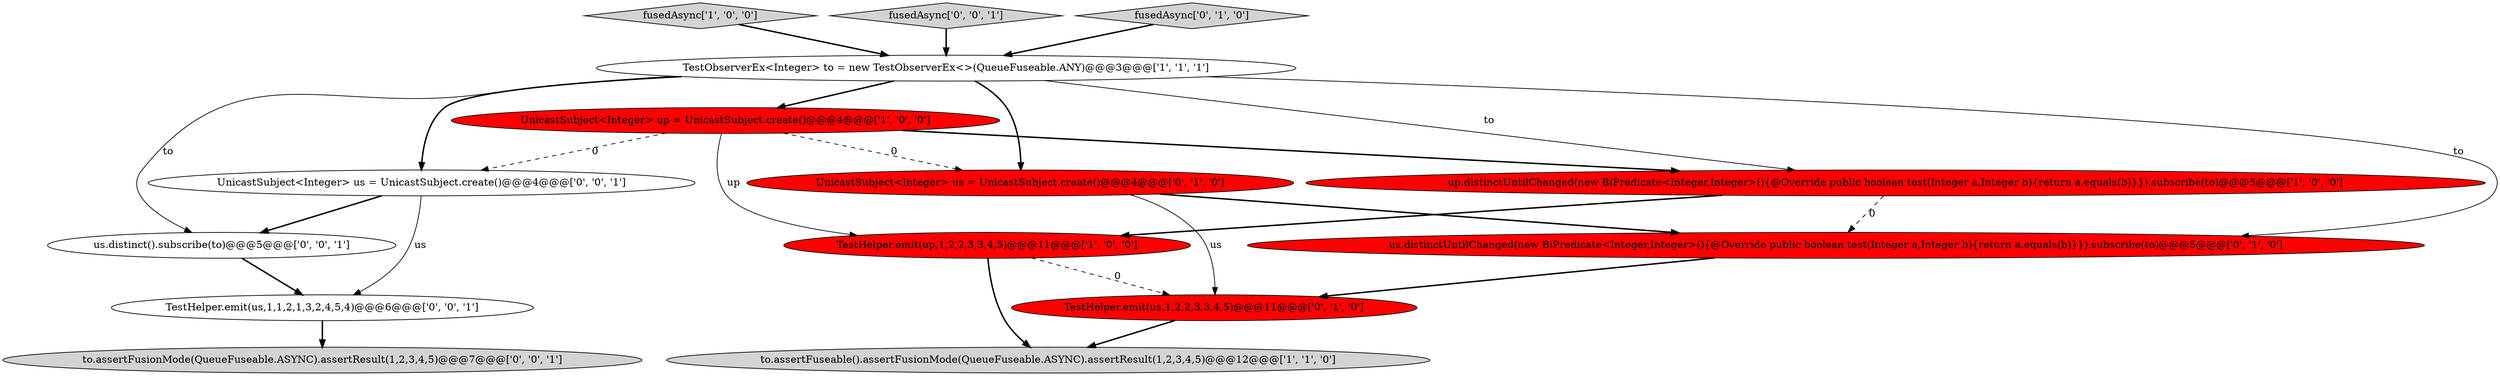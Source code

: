 digraph {
14 [style = filled, label = "UnicastSubject<Integer> us = UnicastSubject.create()@@@4@@@['0', '0', '1']", fillcolor = white, shape = ellipse image = "AAA0AAABBB3BBB"];
2 [style = filled, label = "TestHelper.emit(up,1,2,2,3,3,4,5)@@@11@@@['1', '0', '0']", fillcolor = red, shape = ellipse image = "AAA1AAABBB1BBB"];
0 [style = filled, label = "to.assertFuseable().assertFusionMode(QueueFuseable.ASYNC).assertResult(1,2,3,4,5)@@@12@@@['1', '1', '0']", fillcolor = lightgray, shape = ellipse image = "AAA0AAABBB1BBB"];
13 [style = filled, label = "to.assertFusionMode(QueueFuseable.ASYNC).assertResult(1,2,3,4,5)@@@7@@@['0', '0', '1']", fillcolor = lightgray, shape = ellipse image = "AAA0AAABBB3BBB"];
11 [style = filled, label = "us.distinct().subscribe(to)@@@5@@@['0', '0', '1']", fillcolor = white, shape = ellipse image = "AAA0AAABBB3BBB"];
4 [style = filled, label = "UnicastSubject<Integer> up = UnicastSubject.create()@@@4@@@['1', '0', '0']", fillcolor = red, shape = ellipse image = "AAA1AAABBB1BBB"];
5 [style = filled, label = "fusedAsync['1', '0', '0']", fillcolor = lightgray, shape = diamond image = "AAA0AAABBB1BBB"];
1 [style = filled, label = "TestObserverEx<Integer> to = new TestObserverEx<>(QueueFuseable.ANY)@@@3@@@['1', '1', '1']", fillcolor = white, shape = ellipse image = "AAA0AAABBB1BBB"];
6 [style = filled, label = "TestHelper.emit(us,1,2,2,3,3,4,5)@@@11@@@['0', '1', '0']", fillcolor = red, shape = ellipse image = "AAA1AAABBB2BBB"];
10 [style = filled, label = "TestHelper.emit(us,1,1,2,1,3,2,4,5,4)@@@6@@@['0', '0', '1']", fillcolor = white, shape = ellipse image = "AAA0AAABBB3BBB"];
3 [style = filled, label = "up.distinctUntilChanged(new BiPredicate<Integer,Integer>(){@Override public boolean test(Integer a,Integer b){return a.equals(b)}}).subscribe(to)@@@5@@@['1', '0', '0']", fillcolor = red, shape = ellipse image = "AAA1AAABBB1BBB"];
12 [style = filled, label = "fusedAsync['0', '0', '1']", fillcolor = lightgray, shape = diamond image = "AAA0AAABBB3BBB"];
9 [style = filled, label = "us.distinctUntilChanged(new BiPredicate<Integer,Integer>(){@Override public boolean test(Integer a,Integer b){return a.equals(b)}}).subscribe(to)@@@5@@@['0', '1', '0']", fillcolor = red, shape = ellipse image = "AAA1AAABBB2BBB"];
7 [style = filled, label = "fusedAsync['0', '1', '0']", fillcolor = lightgray, shape = diamond image = "AAA0AAABBB2BBB"];
8 [style = filled, label = "UnicastSubject<Integer> us = UnicastSubject.create()@@@4@@@['0', '1', '0']", fillcolor = red, shape = ellipse image = "AAA1AAABBB2BBB"];
4->3 [style = bold, label=""];
1->4 [style = bold, label=""];
7->1 [style = bold, label=""];
1->8 [style = bold, label=""];
1->9 [style = solid, label="to"];
6->0 [style = bold, label=""];
14->10 [style = solid, label="us"];
12->1 [style = bold, label=""];
9->6 [style = bold, label=""];
1->11 [style = solid, label="to"];
5->1 [style = bold, label=""];
8->6 [style = solid, label="us"];
2->0 [style = bold, label=""];
3->2 [style = bold, label=""];
10->13 [style = bold, label=""];
3->9 [style = dashed, label="0"];
11->10 [style = bold, label=""];
4->8 [style = dashed, label="0"];
8->9 [style = bold, label=""];
2->6 [style = dashed, label="0"];
4->2 [style = solid, label="up"];
1->14 [style = bold, label=""];
4->14 [style = dashed, label="0"];
1->3 [style = solid, label="to"];
14->11 [style = bold, label=""];
}

